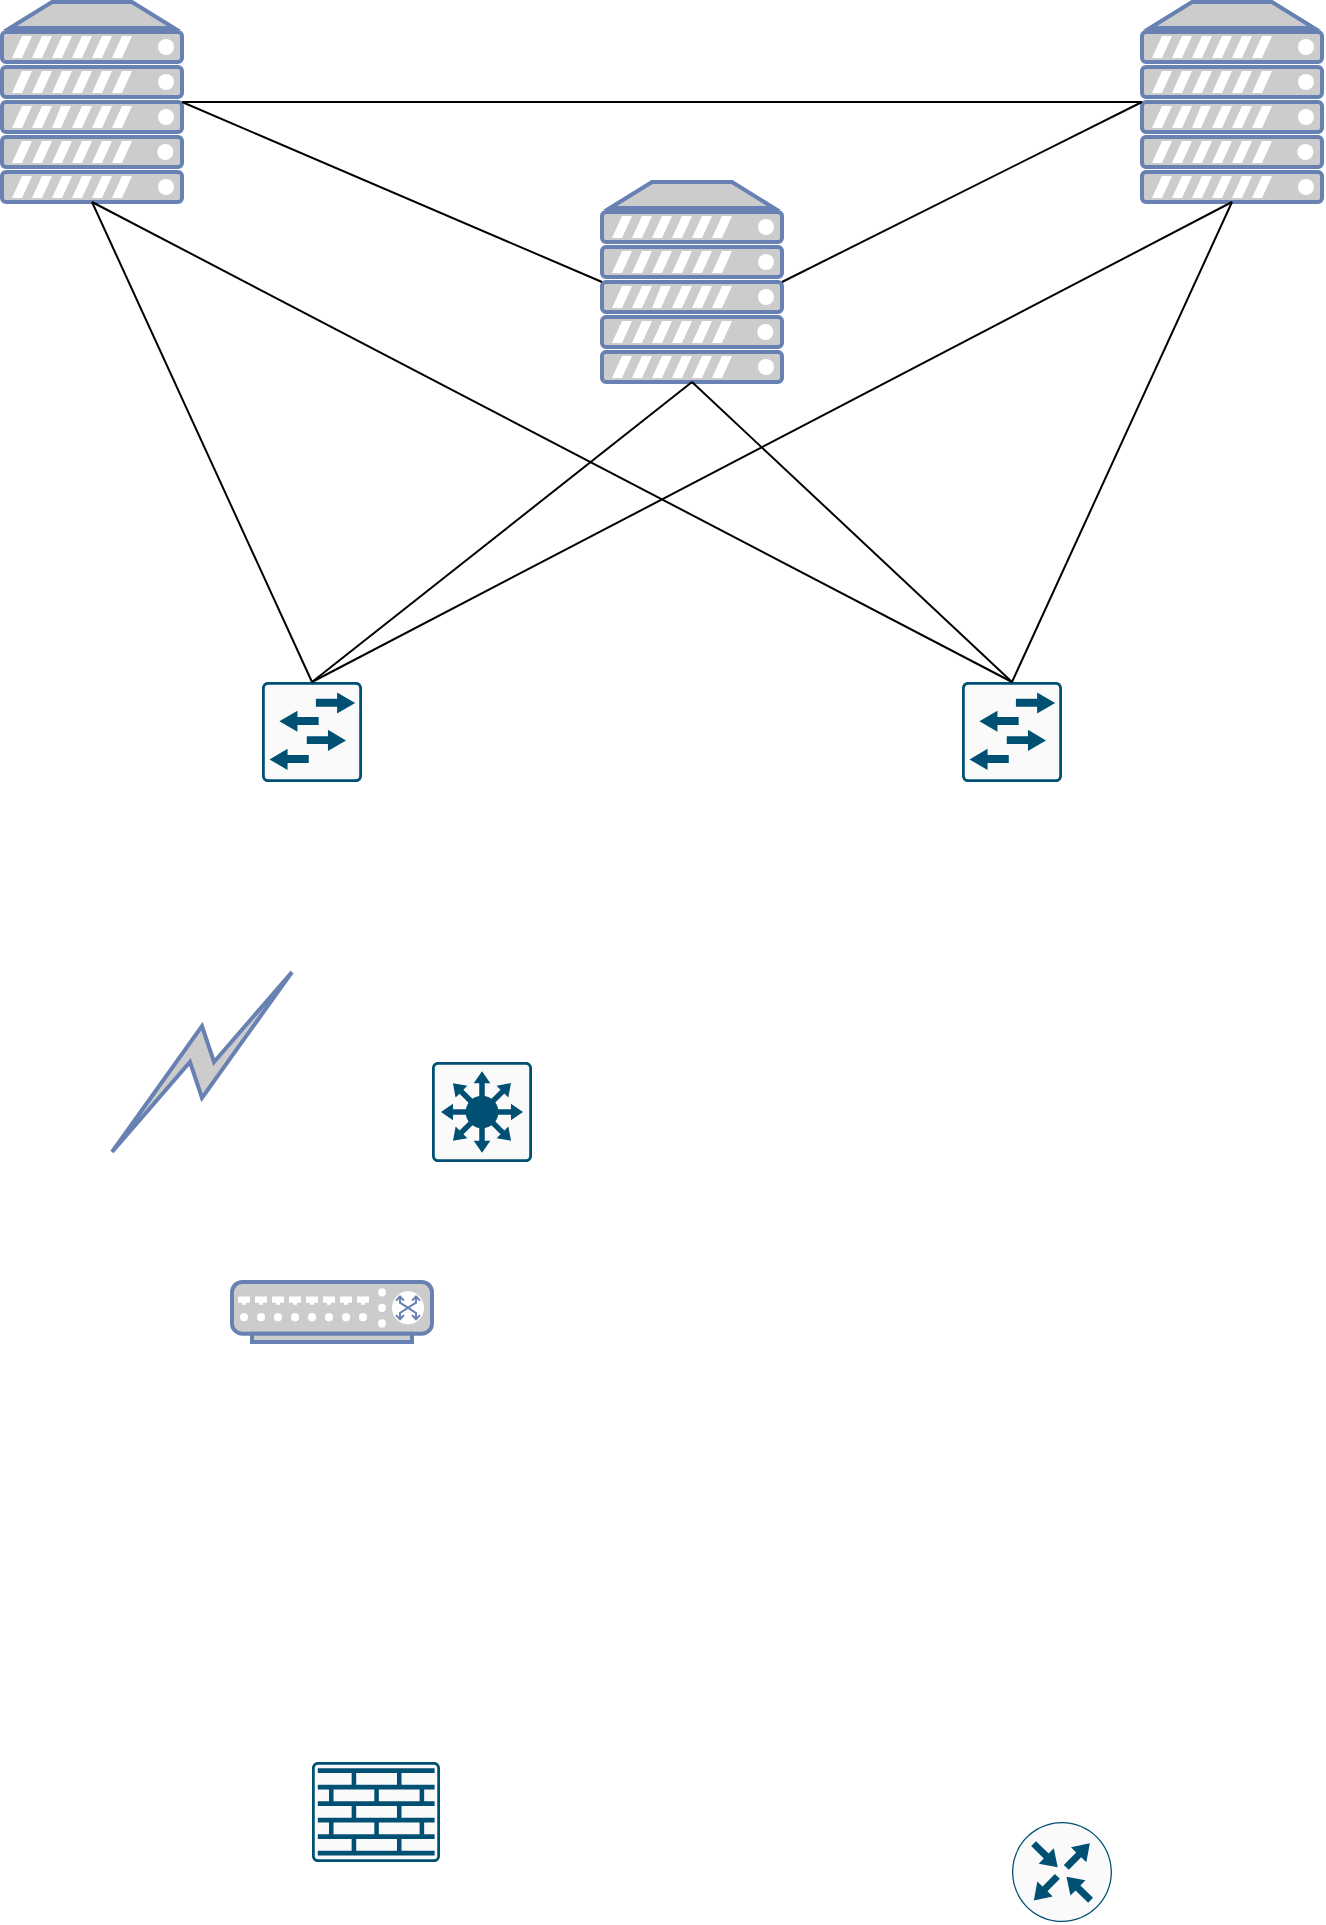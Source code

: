 <mxfile version="21.6.8" type="github">
  <diagram name="Page-1" id="RE-bSaFBlJFPlZoPT-o7">
    <mxGraphModel dx="2004" dy="1155" grid="1" gridSize="10" guides="1" tooltips="1" connect="1" arrows="1" fold="1" page="1" pageScale="1" pageWidth="850" pageHeight="1100" math="0" shadow="0">
      <root>
        <mxCell id="0" />
        <mxCell id="1" parent="0" />
        <mxCell id="WYAH1sSAthaIfASo4EHu-1" value="" style="fontColor=#0066CC;verticalAlign=top;verticalLabelPosition=bottom;labelPosition=center;align=center;html=1;outlineConnect=0;fillColor=#CCCCCC;strokeColor=#6881B3;gradientColor=none;gradientDirection=north;strokeWidth=2;shape=mxgraph.networks.switch;" parent="1" vertex="1">
          <mxGeometry x="195" y="700" width="100" height="30" as="geometry" />
        </mxCell>
        <mxCell id="WYAH1sSAthaIfASo4EHu-2" value="" style="sketch=0;points=[[0.015,0.015,0],[0.985,0.015,0],[0.985,0.985,0],[0.015,0.985,0],[0.25,0,0],[0.5,0,0],[0.75,0,0],[1,0.25,0],[1,0.5,0],[1,0.75,0],[0.75,1,0],[0.5,1,0],[0.25,1,0],[0,0.75,0],[0,0.5,0],[0,0.25,0]];verticalLabelPosition=bottom;html=1;verticalAlign=top;aspect=fixed;align=center;pointerEvents=1;shape=mxgraph.cisco19.rect;prIcon=l2_switch;fillColor=#FAFAFA;strokeColor=#005073;" parent="1" vertex="1">
          <mxGeometry x="210" y="400" width="50" height="50" as="geometry" />
        </mxCell>
        <mxCell id="WYAH1sSAthaIfASo4EHu-3" value="" style="sketch=0;points=[[0.015,0.015,0],[0.985,0.015,0],[0.985,0.985,0],[0.015,0.985,0],[0.25,0,0],[0.5,0,0],[0.75,0,0],[1,0.25,0],[1,0.5,0],[1,0.75,0],[0.75,1,0],[0.5,1,0],[0.25,1,0],[0,0.75,0],[0,0.5,0],[0,0.25,0]];verticalLabelPosition=bottom;html=1;verticalAlign=top;aspect=fixed;align=center;pointerEvents=1;shape=mxgraph.cisco19.rect;prIcon=l3_switch;fillColor=#FAFAFA;strokeColor=#005073;" parent="1" vertex="1">
          <mxGeometry x="295" y="590" width="50" height="50" as="geometry" />
        </mxCell>
        <mxCell id="WYAH1sSAthaIfASo4EHu-4" value="" style="sketch=0;points=[[0.5,0,0],[1,0.5,0],[0.5,1,0],[0,0.5,0],[0.145,0.145,0],[0.856,0.145,0],[0.855,0.856,0],[0.145,0.855,0]];verticalLabelPosition=bottom;html=1;verticalAlign=top;aspect=fixed;align=center;pointerEvents=1;shape=mxgraph.cisco19.rect;prIcon=router;fillColor=#FAFAFA;strokeColor=#005073;" parent="1" vertex="1">
          <mxGeometry x="585" y="970" width="50" height="50" as="geometry" />
        </mxCell>
        <mxCell id="WYAH1sSAthaIfASo4EHu-5" value="" style="sketch=0;points=[[0.015,0.015,0],[0.985,0.015,0],[0.985,0.985,0],[0.015,0.985,0],[0.25,0,0],[0.5,0,0],[0.75,0,0],[1,0.25,0],[1,0.5,0],[1,0.75,0],[0.75,1,0],[0.5,1,0],[0.25,1,0],[0,0.75,0],[0,0.5,0],[0,0.25,0]];verticalLabelPosition=bottom;html=1;verticalAlign=top;aspect=fixed;align=center;pointerEvents=1;shape=mxgraph.cisco19.rect;prIcon=firewall;fillColor=#FAFAFA;strokeColor=#005073;" parent="1" vertex="1">
          <mxGeometry x="235" y="940" width="64" height="50" as="geometry" />
        </mxCell>
        <mxCell id="QSiNdNFFODqvCASdvbs4-1" value="" style="fontColor=#0066CC;verticalAlign=top;verticalLabelPosition=bottom;labelPosition=center;align=center;html=1;outlineConnect=0;fillColor=#CCCCCC;strokeColor=#6881B3;gradientColor=none;gradientDirection=north;strokeWidth=2;shape=mxgraph.networks.server;" vertex="1" parent="1">
          <mxGeometry x="80" y="60" width="90" height="100" as="geometry" />
        </mxCell>
        <mxCell id="QSiNdNFFODqvCASdvbs4-2" value="" style="fontColor=#0066CC;verticalAlign=top;verticalLabelPosition=bottom;labelPosition=center;align=center;html=1;outlineConnect=0;fillColor=#CCCCCC;strokeColor=#6881B3;gradientColor=none;gradientDirection=north;strokeWidth=2;shape=mxgraph.networks.server;" vertex="1" parent="1">
          <mxGeometry x="380" y="150" width="90" height="100" as="geometry" />
        </mxCell>
        <mxCell id="QSiNdNFFODqvCASdvbs4-3" value="" style="fontColor=#0066CC;verticalAlign=top;verticalLabelPosition=bottom;labelPosition=center;align=center;html=1;outlineConnect=0;fillColor=#CCCCCC;strokeColor=#6881B3;gradientColor=none;gradientDirection=north;strokeWidth=2;shape=mxgraph.networks.server;" vertex="1" parent="1">
          <mxGeometry x="650" y="60" width="90" height="100" as="geometry" />
        </mxCell>
        <mxCell id="QSiNdNFFODqvCASdvbs4-4" value="" style="sketch=0;points=[[0.015,0.015,0],[0.985,0.015,0],[0.985,0.985,0],[0.015,0.985,0],[0.25,0,0],[0.5,0,0],[0.75,0,0],[1,0.25,0],[1,0.5,0],[1,0.75,0],[0.75,1,0],[0.5,1,0],[0.25,1,0],[0,0.75,0],[0,0.5,0],[0,0.25,0]];verticalLabelPosition=bottom;html=1;verticalAlign=top;aspect=fixed;align=center;pointerEvents=1;shape=mxgraph.cisco19.rect;prIcon=l2_switch;fillColor=#FAFAFA;strokeColor=#005073;" vertex="1" parent="1">
          <mxGeometry x="560" y="400" width="50" height="50" as="geometry" />
        </mxCell>
        <mxCell id="QSiNdNFFODqvCASdvbs4-5" value="" style="html=1;outlineConnect=0;fillColor=#CCCCCC;strokeColor=#6881B3;gradientColor=none;gradientDirection=north;strokeWidth=2;shape=mxgraph.networks.comm_link_edge;html=1;rounded=0;" edge="1" parent="1">
          <mxGeometry width="100" height="100" relative="1" as="geometry">
            <mxPoint x="130" y="640" as="sourcePoint" />
            <mxPoint x="230" y="540" as="targetPoint" />
          </mxGeometry>
        </mxCell>
        <mxCell id="QSiNdNFFODqvCASdvbs4-7" value="" style="endArrow=none;html=1;rounded=0;exitX=0;exitY=0.5;exitDx=0;exitDy=0;exitPerimeter=0;entryX=1;entryY=0.5;entryDx=0;entryDy=0;entryPerimeter=0;" edge="1" parent="1" source="QSiNdNFFODqvCASdvbs4-3" target="QSiNdNFFODqvCASdvbs4-2">
          <mxGeometry width="50" height="50" relative="1" as="geometry">
            <mxPoint x="470" y="710" as="sourcePoint" />
            <mxPoint x="547" y="620" as="targetPoint" />
          </mxGeometry>
        </mxCell>
        <mxCell id="QSiNdNFFODqvCASdvbs4-11" value="" style="endArrow=none;html=1;rounded=0;exitX=0;exitY=0.5;exitDx=0;exitDy=0;exitPerimeter=0;entryX=1;entryY=0.5;entryDx=0;entryDy=0;entryPerimeter=0;" edge="1" parent="1" source="QSiNdNFFODqvCASdvbs4-3" target="QSiNdNFFODqvCASdvbs4-1">
          <mxGeometry width="50" height="50" relative="1" as="geometry">
            <mxPoint x="510" y="750" as="sourcePoint" />
            <mxPoint x="587" y="660" as="targetPoint" />
          </mxGeometry>
        </mxCell>
        <mxCell id="QSiNdNFFODqvCASdvbs4-12" value="" style="endArrow=none;html=1;rounded=0;exitX=0;exitY=0.5;exitDx=0;exitDy=0;exitPerimeter=0;entryX=1;entryY=0.5;entryDx=0;entryDy=0;entryPerimeter=0;" edge="1" parent="1" source="QSiNdNFFODqvCASdvbs4-2" target="QSiNdNFFODqvCASdvbs4-1">
          <mxGeometry width="50" height="50" relative="1" as="geometry">
            <mxPoint x="520" y="760" as="sourcePoint" />
            <mxPoint x="597" y="670" as="targetPoint" />
          </mxGeometry>
        </mxCell>
        <mxCell id="QSiNdNFFODqvCASdvbs4-13" value="" style="endArrow=none;html=1;rounded=0;exitX=0.5;exitY=0;exitDx=0;exitDy=0;exitPerimeter=0;entryX=0.5;entryY=1;entryDx=0;entryDy=0;entryPerimeter=0;" edge="1" parent="1" source="WYAH1sSAthaIfASo4EHu-2" target="QSiNdNFFODqvCASdvbs4-1">
          <mxGeometry width="50" height="50" relative="1" as="geometry">
            <mxPoint x="530" y="770" as="sourcePoint" />
            <mxPoint x="607" y="680" as="targetPoint" />
          </mxGeometry>
        </mxCell>
        <mxCell id="QSiNdNFFODqvCASdvbs4-14" value="" style="endArrow=none;html=1;rounded=0;exitX=0.5;exitY=0;exitDx=0;exitDy=0;exitPerimeter=0;entryX=0.5;entryY=1;entryDx=0;entryDy=0;entryPerimeter=0;" edge="1" parent="1" source="WYAH1sSAthaIfASo4EHu-2" target="QSiNdNFFODqvCASdvbs4-2">
          <mxGeometry width="50" height="50" relative="1" as="geometry">
            <mxPoint x="540" y="780" as="sourcePoint" />
            <mxPoint x="617" y="690" as="targetPoint" />
          </mxGeometry>
        </mxCell>
        <mxCell id="QSiNdNFFODqvCASdvbs4-15" value="" style="endArrow=none;html=1;rounded=0;exitX=0.5;exitY=0;exitDx=0;exitDy=0;exitPerimeter=0;entryX=0.5;entryY=1;entryDx=0;entryDy=0;entryPerimeter=0;" edge="1" parent="1" source="QSiNdNFFODqvCASdvbs4-4" target="QSiNdNFFODqvCASdvbs4-2">
          <mxGeometry width="50" height="50" relative="1" as="geometry">
            <mxPoint x="550" y="790" as="sourcePoint" />
            <mxPoint x="627" y="700" as="targetPoint" />
          </mxGeometry>
        </mxCell>
        <mxCell id="QSiNdNFFODqvCASdvbs4-16" value="" style="endArrow=none;html=1;rounded=0;exitX=0.5;exitY=0;exitDx=0;exitDy=0;exitPerimeter=0;entryX=0.5;entryY=1;entryDx=0;entryDy=0;entryPerimeter=0;" edge="1" parent="1" source="WYAH1sSAthaIfASo4EHu-2" target="QSiNdNFFODqvCASdvbs4-3">
          <mxGeometry width="50" height="50" relative="1" as="geometry">
            <mxPoint x="560" y="800" as="sourcePoint" />
            <mxPoint x="637" y="710" as="targetPoint" />
          </mxGeometry>
        </mxCell>
        <mxCell id="QSiNdNFFODqvCASdvbs4-17" value="" style="endArrow=none;html=1;rounded=0;exitX=0.5;exitY=0;exitDx=0;exitDy=0;exitPerimeter=0;entryX=0.5;entryY=1;entryDx=0;entryDy=0;entryPerimeter=0;" edge="1" parent="1" source="QSiNdNFFODqvCASdvbs4-4" target="QSiNdNFFODqvCASdvbs4-3">
          <mxGeometry width="50" height="50" relative="1" as="geometry">
            <mxPoint x="570" y="810" as="sourcePoint" />
            <mxPoint x="647" y="720" as="targetPoint" />
          </mxGeometry>
        </mxCell>
        <mxCell id="QSiNdNFFODqvCASdvbs4-18" value="" style="endArrow=none;html=1;rounded=0;exitX=0.5;exitY=0;exitDx=0;exitDy=0;exitPerimeter=0;entryX=0.5;entryY=1;entryDx=0;entryDy=0;entryPerimeter=0;" edge="1" parent="1" source="QSiNdNFFODqvCASdvbs4-4" target="QSiNdNFFODqvCASdvbs4-1">
          <mxGeometry width="50" height="50" relative="1" as="geometry">
            <mxPoint x="580" y="820" as="sourcePoint" />
            <mxPoint x="657" y="730" as="targetPoint" />
          </mxGeometry>
        </mxCell>
      </root>
    </mxGraphModel>
  </diagram>
</mxfile>
